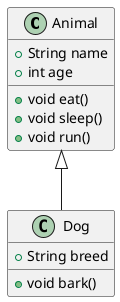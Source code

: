 @startuml umldiagram
class Animal {
    +String name
    +int age
    +void eat()
    +void sleep()
    +void run()
}

class Dog {
    +String breed
    +void bark()
}

Animal <|-- Dog

@enduml